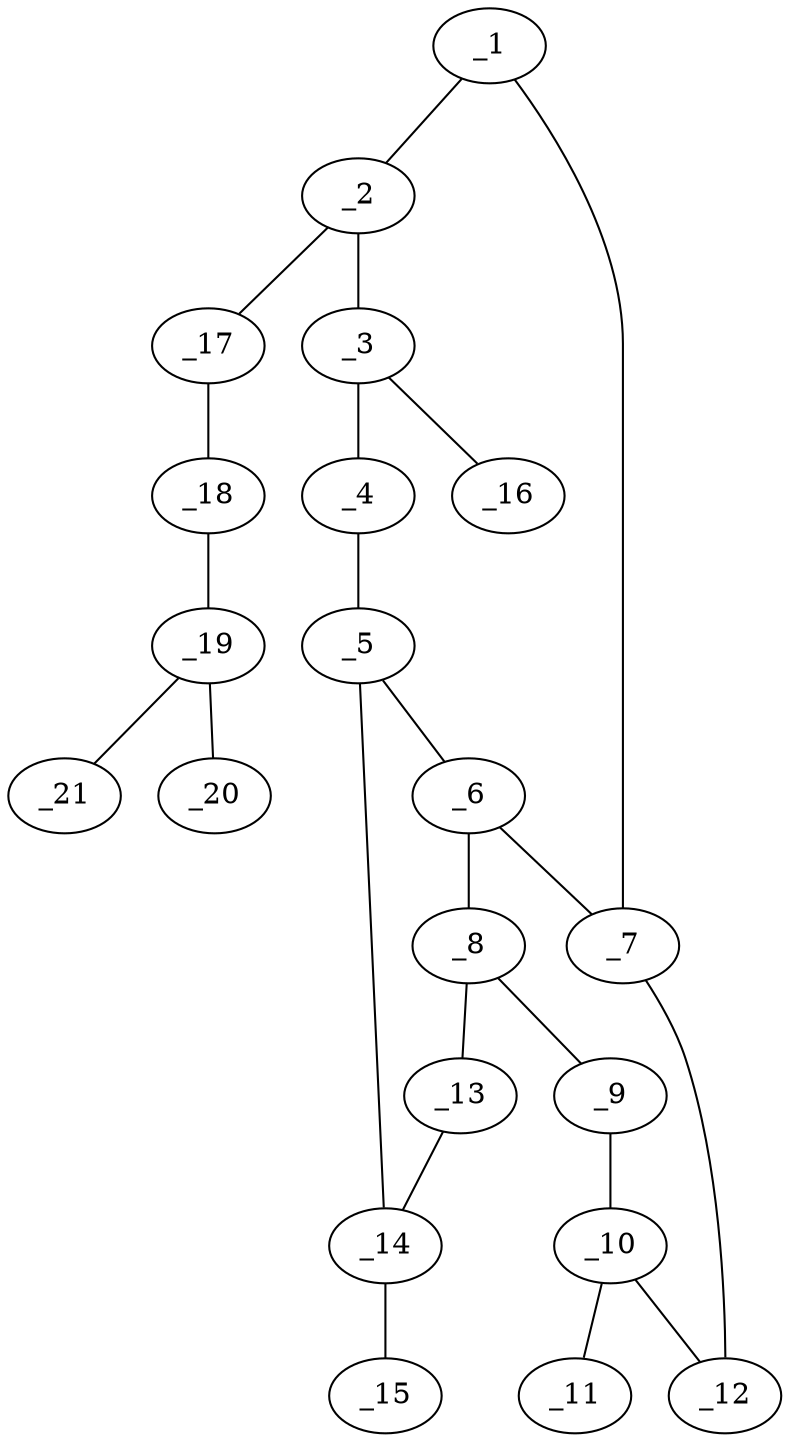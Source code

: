 graph molid637653 {
	_1	 [charge=0,
		chem=1,
		symbol="C  ",
		x="5.7065",
		y="-0.193"];
	_2	 [charge=0,
		chem=4,
		symbol="N  ",
		x="5.083",
		y="0.5888"];
	_1 -- _2	 [valence=1];
	_7	 [charge=0,
		chem=1,
		symbol="C  ",
		x="5.4839",
		y="-1.1679"];
	_1 -- _7	 [valence=1];
	_3	 [charge=0,
		chem=1,
		symbol="C  ",
		x="4.083",
		y="0.5888"];
	_2 -- _3	 [valence=1];
	_17	 [charge=0,
		chem=1,
		symbol="C  ",
		x="5.5169",
		y="1.4898"];
	_2 -- _17	 [valence=1];
	_4	 [charge=0,
		chem=1,
		symbol="C  ",
		x="3.4595",
		y="-0.193"];
	_3 -- _4	 [valence=1];
	_16	 [charge=0,
		chem=1,
		symbol="C  ",
		x="3.6491",
		y="1.4898"];
	_3 -- _16	 [valence=1];
	_5	 [charge=0,
		chem=4,
		symbol="N  ",
		x="3.682",
		y="-1.1679"];
	_4 -- _5	 [valence=1];
	_6	 [charge=0,
		chem=1,
		symbol="C  ",
		x="4.583",
		y="-1.6018"];
	_5 -- _6	 [valence=1];
	_14	 [charge=0,
		chem=1,
		symbol="C  ",
		x="2.991",
		y="-1.8907"];
	_5 -- _14	 [valence=1];
	_6 -- _7	 [valence=2];
	_8	 [charge=0,
		chem=1,
		symbol="C  ",
		x="4.5083",
		y="-2.599"];
	_6 -- _8	 [valence=1];
	_12	 [charge=0,
		chem=1,
		symbol="C  ",
		x="6.3102",
		y="-1.7312"];
	_7 -- _12	 [valence=1];
	_9	 [charge=0,
		chem=1,
		symbol="C  ",
		x="5.3345",
		y="-3.1623"];
	_8 -- _9	 [valence=2];
	_13	 [charge=0,
		chem=4,
		symbol="N  ",
		x="3.4648",
		y="-2.7713"];
	_8 -- _13	 [valence=1];
	_10	 [charge=0,
		chem=1,
		symbol="C  ",
		x="6.2355",
		y="-2.7284"];
	_9 -- _10	 [valence=1];
	_11	 [charge=0,
		chem=7,
		symbol="Cl ",
		x="7.0617",
		y="-3.2918"];
	_10 -- _11	 [valence=1];
	_10 -- _12	 [valence=2];
	_13 -- _14	 [valence=1];
	_15	 [charge=0,
		chem=5,
		symbol="S  ",
		x=2,
		y="-1.7565"];
	_14 -- _15	 [valence=2];
	_18	 [charge=0,
		chem=1,
		symbol="C  ",
		x="6.5141",
		y="1.5645"];
	_17 -- _18	 [valence=1];
	_19	 [charge=0,
		chem=1,
		symbol="C  ",
		x="6.9479",
		y="2.4655"];
	_18 -- _19	 [valence=2];
	_20	 [charge=0,
		chem=1,
		symbol="C  ",
		x="7.9451",
		y="2.5403"];
	_19 -- _20	 [valence=1];
	_21	 [charge=0,
		chem=1,
		symbol="C  ",
		x="6.3846",
		y="3.2918"];
	_19 -- _21	 [valence=1];
}
